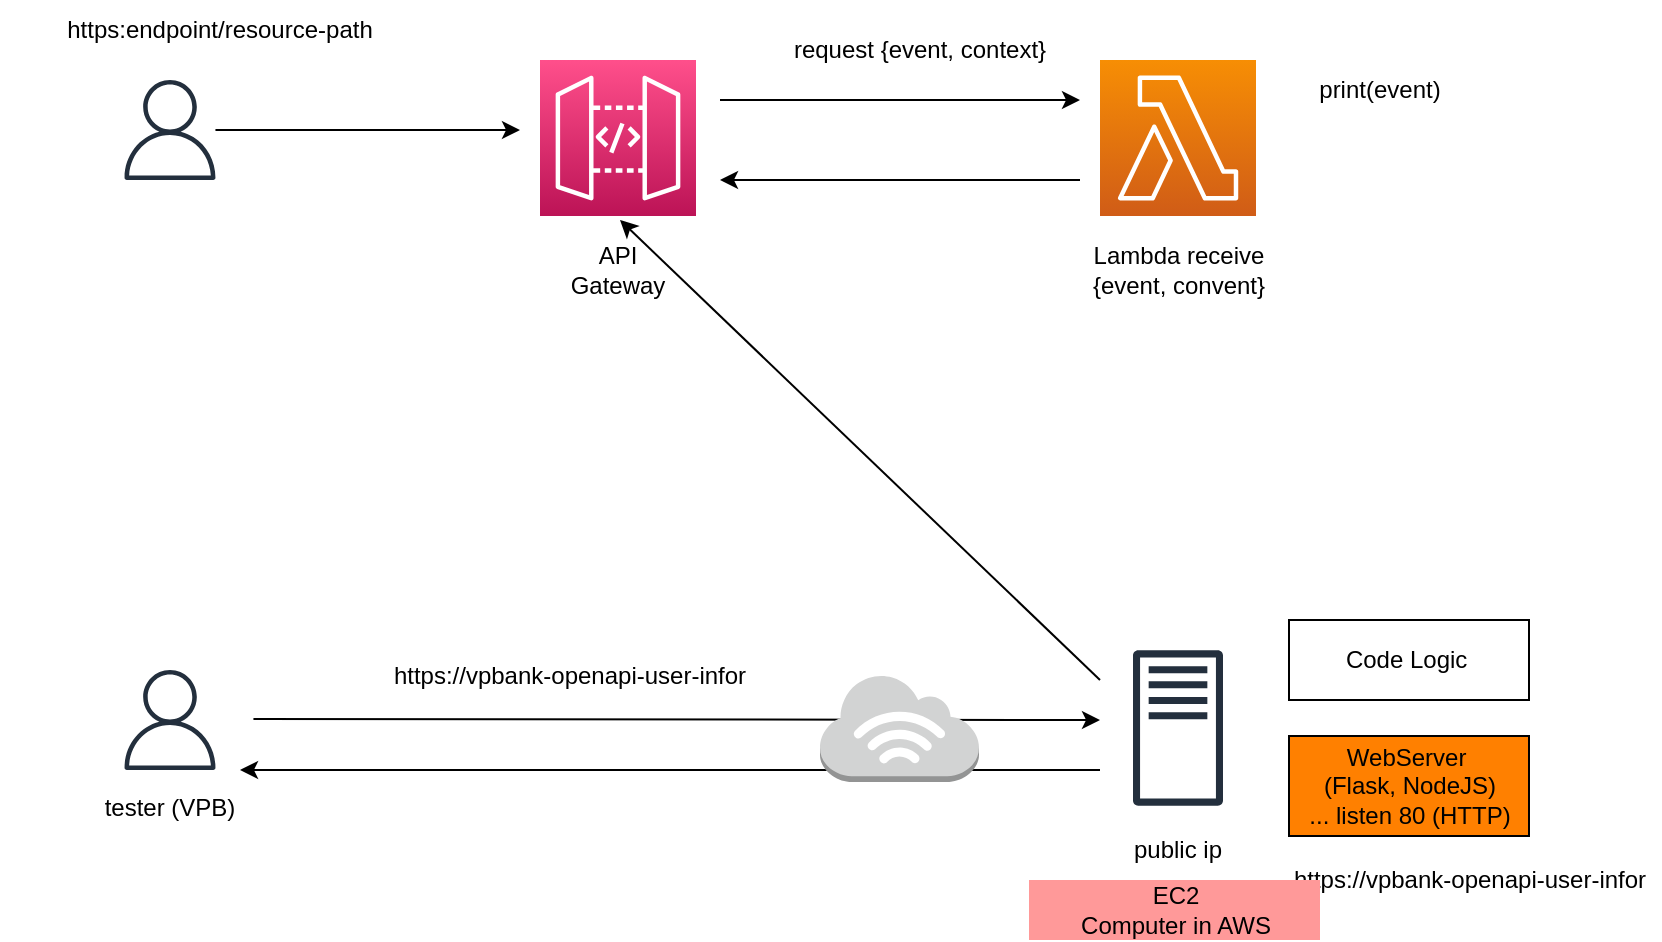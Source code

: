 <mxfile>
    <diagram id="5lcZZ_ZOiVChkPiW4EKW" name="Page-1">
        <mxGraphModel dx="1570" dy="807" grid="1" gridSize="10" guides="1" tooltips="1" connect="1" arrows="1" fold="1" page="1" pageScale="1" pageWidth="1100" pageHeight="850" math="0" shadow="0">
            <root>
                <mxCell id="0"/>
                <mxCell id="1" parent="0"/>
                <mxCell id="2" value="" style="sketch=0;points=[[0,0,0],[0.25,0,0],[0.5,0,0],[0.75,0,0],[1,0,0],[0,1,0],[0.25,1,0],[0.5,1,0],[0.75,1,0],[1,1,0],[0,0.25,0],[0,0.5,0],[0,0.75,0],[1,0.25,0],[1,0.5,0],[1,0.75,0]];outlineConnect=0;fontColor=#232F3E;gradientColor=#FF4F8B;gradientDirection=north;fillColor=#BC1356;strokeColor=#ffffff;dashed=0;verticalLabelPosition=bottom;verticalAlign=top;align=center;html=1;fontSize=12;fontStyle=0;aspect=fixed;shape=mxgraph.aws4.resourceIcon;resIcon=mxgraph.aws4.api_gateway;" vertex="1" parent="1">
                    <mxGeometry x="360" y="120" width="78" height="78" as="geometry"/>
                </mxCell>
                <mxCell id="3" value="" style="sketch=0;points=[[0,0,0],[0.25,0,0],[0.5,0,0],[0.75,0,0],[1,0,0],[0,1,0],[0.25,1,0],[0.5,1,0],[0.75,1,0],[1,1,0],[0,0.25,0],[0,0.5,0],[0,0.75,0],[1,0.25,0],[1,0.5,0],[1,0.75,0]];outlineConnect=0;fontColor=#232F3E;gradientColor=#F78E04;gradientDirection=north;fillColor=#D05C17;strokeColor=#ffffff;dashed=0;verticalLabelPosition=bottom;verticalAlign=top;align=center;html=1;fontSize=12;fontStyle=0;aspect=fixed;shape=mxgraph.aws4.resourceIcon;resIcon=mxgraph.aws4.lambda;" vertex="1" parent="1">
                    <mxGeometry x="640" y="120" width="78" height="78" as="geometry"/>
                </mxCell>
                <mxCell id="9" style="edgeStyle=none;html=1;" edge="1" parent="1" source="5">
                    <mxGeometry relative="1" as="geometry">
                        <mxPoint x="350" y="155" as="targetPoint"/>
                    </mxGeometry>
                </mxCell>
                <mxCell id="5" value="" style="sketch=0;outlineConnect=0;fontColor=#232F3E;gradientColor=none;fillColor=#232F3D;strokeColor=none;dashed=0;verticalLabelPosition=bottom;verticalAlign=top;align=center;html=1;fontSize=12;fontStyle=0;aspect=fixed;pointerEvents=1;shape=mxgraph.aws4.user;" vertex="1" parent="1">
                    <mxGeometry x="150" y="130" width="50" height="50" as="geometry"/>
                </mxCell>
                <mxCell id="6" value="Lambda receive {event, convent}" style="text;html=1;strokeColor=none;fillColor=none;align=center;verticalAlign=middle;whiteSpace=wrap;rounded=0;" vertex="1" parent="1">
                    <mxGeometry x="623.5" y="210" width="111" height="30" as="geometry"/>
                </mxCell>
                <mxCell id="7" value="" style="endArrow=classic;html=1;" edge="1" parent="1">
                    <mxGeometry width="50" height="50" relative="1" as="geometry">
                        <mxPoint x="450" y="140" as="sourcePoint"/>
                        <mxPoint x="630" y="140" as="targetPoint"/>
                    </mxGeometry>
                </mxCell>
                <mxCell id="10" value="" style="endArrow=classic;html=1;" edge="1" parent="1">
                    <mxGeometry width="50" height="50" relative="1" as="geometry">
                        <mxPoint x="630" y="180" as="sourcePoint"/>
                        <mxPoint x="450" y="180" as="targetPoint"/>
                    </mxGeometry>
                </mxCell>
                <mxCell id="11" value="https:endpoint/resource-path" style="text;html=1;strokeColor=none;fillColor=none;align=center;verticalAlign=middle;whiteSpace=wrap;rounded=0;" vertex="1" parent="1">
                    <mxGeometry x="90" y="90" width="220" height="30" as="geometry"/>
                </mxCell>
                <mxCell id="12" value="API Gateway" style="text;html=1;strokeColor=none;fillColor=none;align=center;verticalAlign=middle;whiteSpace=wrap;rounded=0;" vertex="1" parent="1">
                    <mxGeometry x="369" y="210" width="60" height="30" as="geometry"/>
                </mxCell>
                <mxCell id="13" value="request {event, context}" style="text;html=1;strokeColor=none;fillColor=none;align=center;verticalAlign=middle;whiteSpace=wrap;rounded=0;" vertex="1" parent="1">
                    <mxGeometry x="480" y="100" width="140" height="30" as="geometry"/>
                </mxCell>
                <mxCell id="14" value="print(event)" style="text;html=1;strokeColor=none;fillColor=none;align=center;verticalAlign=middle;whiteSpace=wrap;rounded=0;" vertex="1" parent="1">
                    <mxGeometry x="730" y="120" width="100" height="30" as="geometry"/>
                </mxCell>
                <mxCell id="16" value="" style="sketch=0;outlineConnect=0;fontColor=#232F3E;gradientColor=none;fillColor=#232F3D;strokeColor=none;dashed=0;verticalLabelPosition=bottom;verticalAlign=top;align=center;html=1;fontSize=12;fontStyle=0;aspect=fixed;pointerEvents=1;shape=mxgraph.aws4.traditional_server;" vertex="1" parent="1">
                    <mxGeometry x="656.5" y="415" width="45" height="78" as="geometry"/>
                </mxCell>
                <mxCell id="17" value="Code Logic&amp;nbsp;" style="rounded=0;whiteSpace=wrap;html=1;" vertex="1" parent="1">
                    <mxGeometry x="734.5" y="400" width="120" height="40" as="geometry"/>
                </mxCell>
                <mxCell id="18" value="WebServer&amp;nbsp;&lt;br&gt;(Flask, NodeJS)&lt;br&gt;... listen 80 (HTTP)" style="rounded=0;whiteSpace=wrap;html=1;fillColor=#FF8000;" vertex="1" parent="1">
                    <mxGeometry x="734.5" y="458" width="120" height="50" as="geometry"/>
                </mxCell>
                <mxCell id="19" value="https://vpbank-openapi-user-infor" style="text;html=1;strokeColor=none;fillColor=none;align=center;verticalAlign=middle;whiteSpace=wrap;rounded=0;" vertex="1" parent="1">
                    <mxGeometry x="730" y="515" width="190" height="30" as="geometry"/>
                </mxCell>
                <mxCell id="20" value="" style="sketch=0;outlineConnect=0;fontColor=#232F3E;gradientColor=none;fillColor=#232F3D;strokeColor=none;dashed=0;verticalLabelPosition=bottom;verticalAlign=top;align=center;html=1;fontSize=12;fontStyle=0;aspect=fixed;pointerEvents=1;shape=mxgraph.aws4.user;" vertex="1" parent="1">
                    <mxGeometry x="150" y="425" width="50" height="50" as="geometry"/>
                </mxCell>
                <mxCell id="21" value="tester (VPB)" style="text;html=1;strokeColor=none;fillColor=none;align=center;verticalAlign=middle;whiteSpace=wrap;rounded=0;" vertex="1" parent="1">
                    <mxGeometry x="120" y="480" width="110" height="28" as="geometry"/>
                </mxCell>
                <mxCell id="22" value="https://vpbank-openapi-user-infor" style="text;html=1;strokeColor=none;fillColor=none;align=center;verticalAlign=middle;whiteSpace=wrap;rounded=0;" vertex="1" parent="1">
                    <mxGeometry x="280" y="413" width="190" height="30" as="geometry"/>
                </mxCell>
                <mxCell id="23" style="edgeStyle=none;html=1;" edge="1" parent="1">
                    <mxGeometry relative="1" as="geometry">
                        <mxPoint x="640" y="450" as="targetPoint"/>
                        <mxPoint x="216.727" y="449.5" as="sourcePoint"/>
                    </mxGeometry>
                </mxCell>
                <mxCell id="24" value="" style="endArrow=classic;html=1;" edge="1" parent="1">
                    <mxGeometry width="50" height="50" relative="1" as="geometry">
                        <mxPoint x="640" y="475" as="sourcePoint"/>
                        <mxPoint x="210" y="475" as="targetPoint"/>
                    </mxGeometry>
                </mxCell>
                <mxCell id="25" value="" style="outlineConnect=0;dashed=0;verticalLabelPosition=bottom;verticalAlign=top;align=center;html=1;shape=mxgraph.aws3.internet_3;fillColor=#D2D3D3;gradientColor=none;" vertex="1" parent="1">
                    <mxGeometry x="500" y="427" width="79.5" height="54" as="geometry"/>
                </mxCell>
                <mxCell id="26" value="public ip" style="text;html=1;strokeColor=none;fillColor=none;align=center;verticalAlign=middle;whiteSpace=wrap;rounded=0;" vertex="1" parent="1">
                    <mxGeometry x="649" y="500" width="60" height="30" as="geometry"/>
                </mxCell>
                <mxCell id="27" value="" style="endArrow=classic;html=1;" edge="1" parent="1">
                    <mxGeometry width="50" height="50" relative="1" as="geometry">
                        <mxPoint x="640" y="430" as="sourcePoint"/>
                        <mxPoint x="400" y="200" as="targetPoint"/>
                    </mxGeometry>
                </mxCell>
                <mxCell id="28" value="EC2&lt;br&gt;Computer in AWS" style="text;html=1;strokeColor=none;fillColor=#FF9999;align=center;verticalAlign=middle;whiteSpace=wrap;rounded=0;" vertex="1" parent="1">
                    <mxGeometry x="604.5" y="530" width="145.5" height="30" as="geometry"/>
                </mxCell>
            </root>
        </mxGraphModel>
    </diagram>
</mxfile>